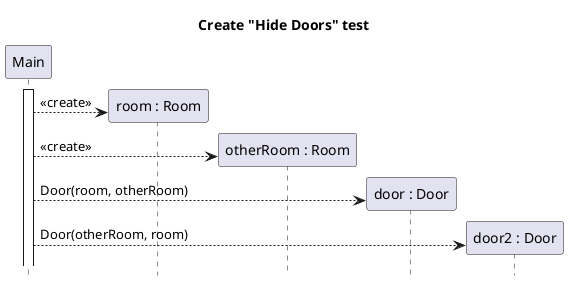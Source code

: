 @startuml room-hide-doors-create

title Create "Hide Doors" test
hide footbox
participant "Main" as main
participant "room : Room" as room
participant "otherRoom : Room" as other
participant "door : Door" as door
participant "door2 : Door" as door2

main++

create room
main --> room : <<create>>
create other
main --> other : <<create>>
create door
main --> door : Door(room, otherRoom)
create door2
main --> door2 : Door(otherRoom, room)

@enduml